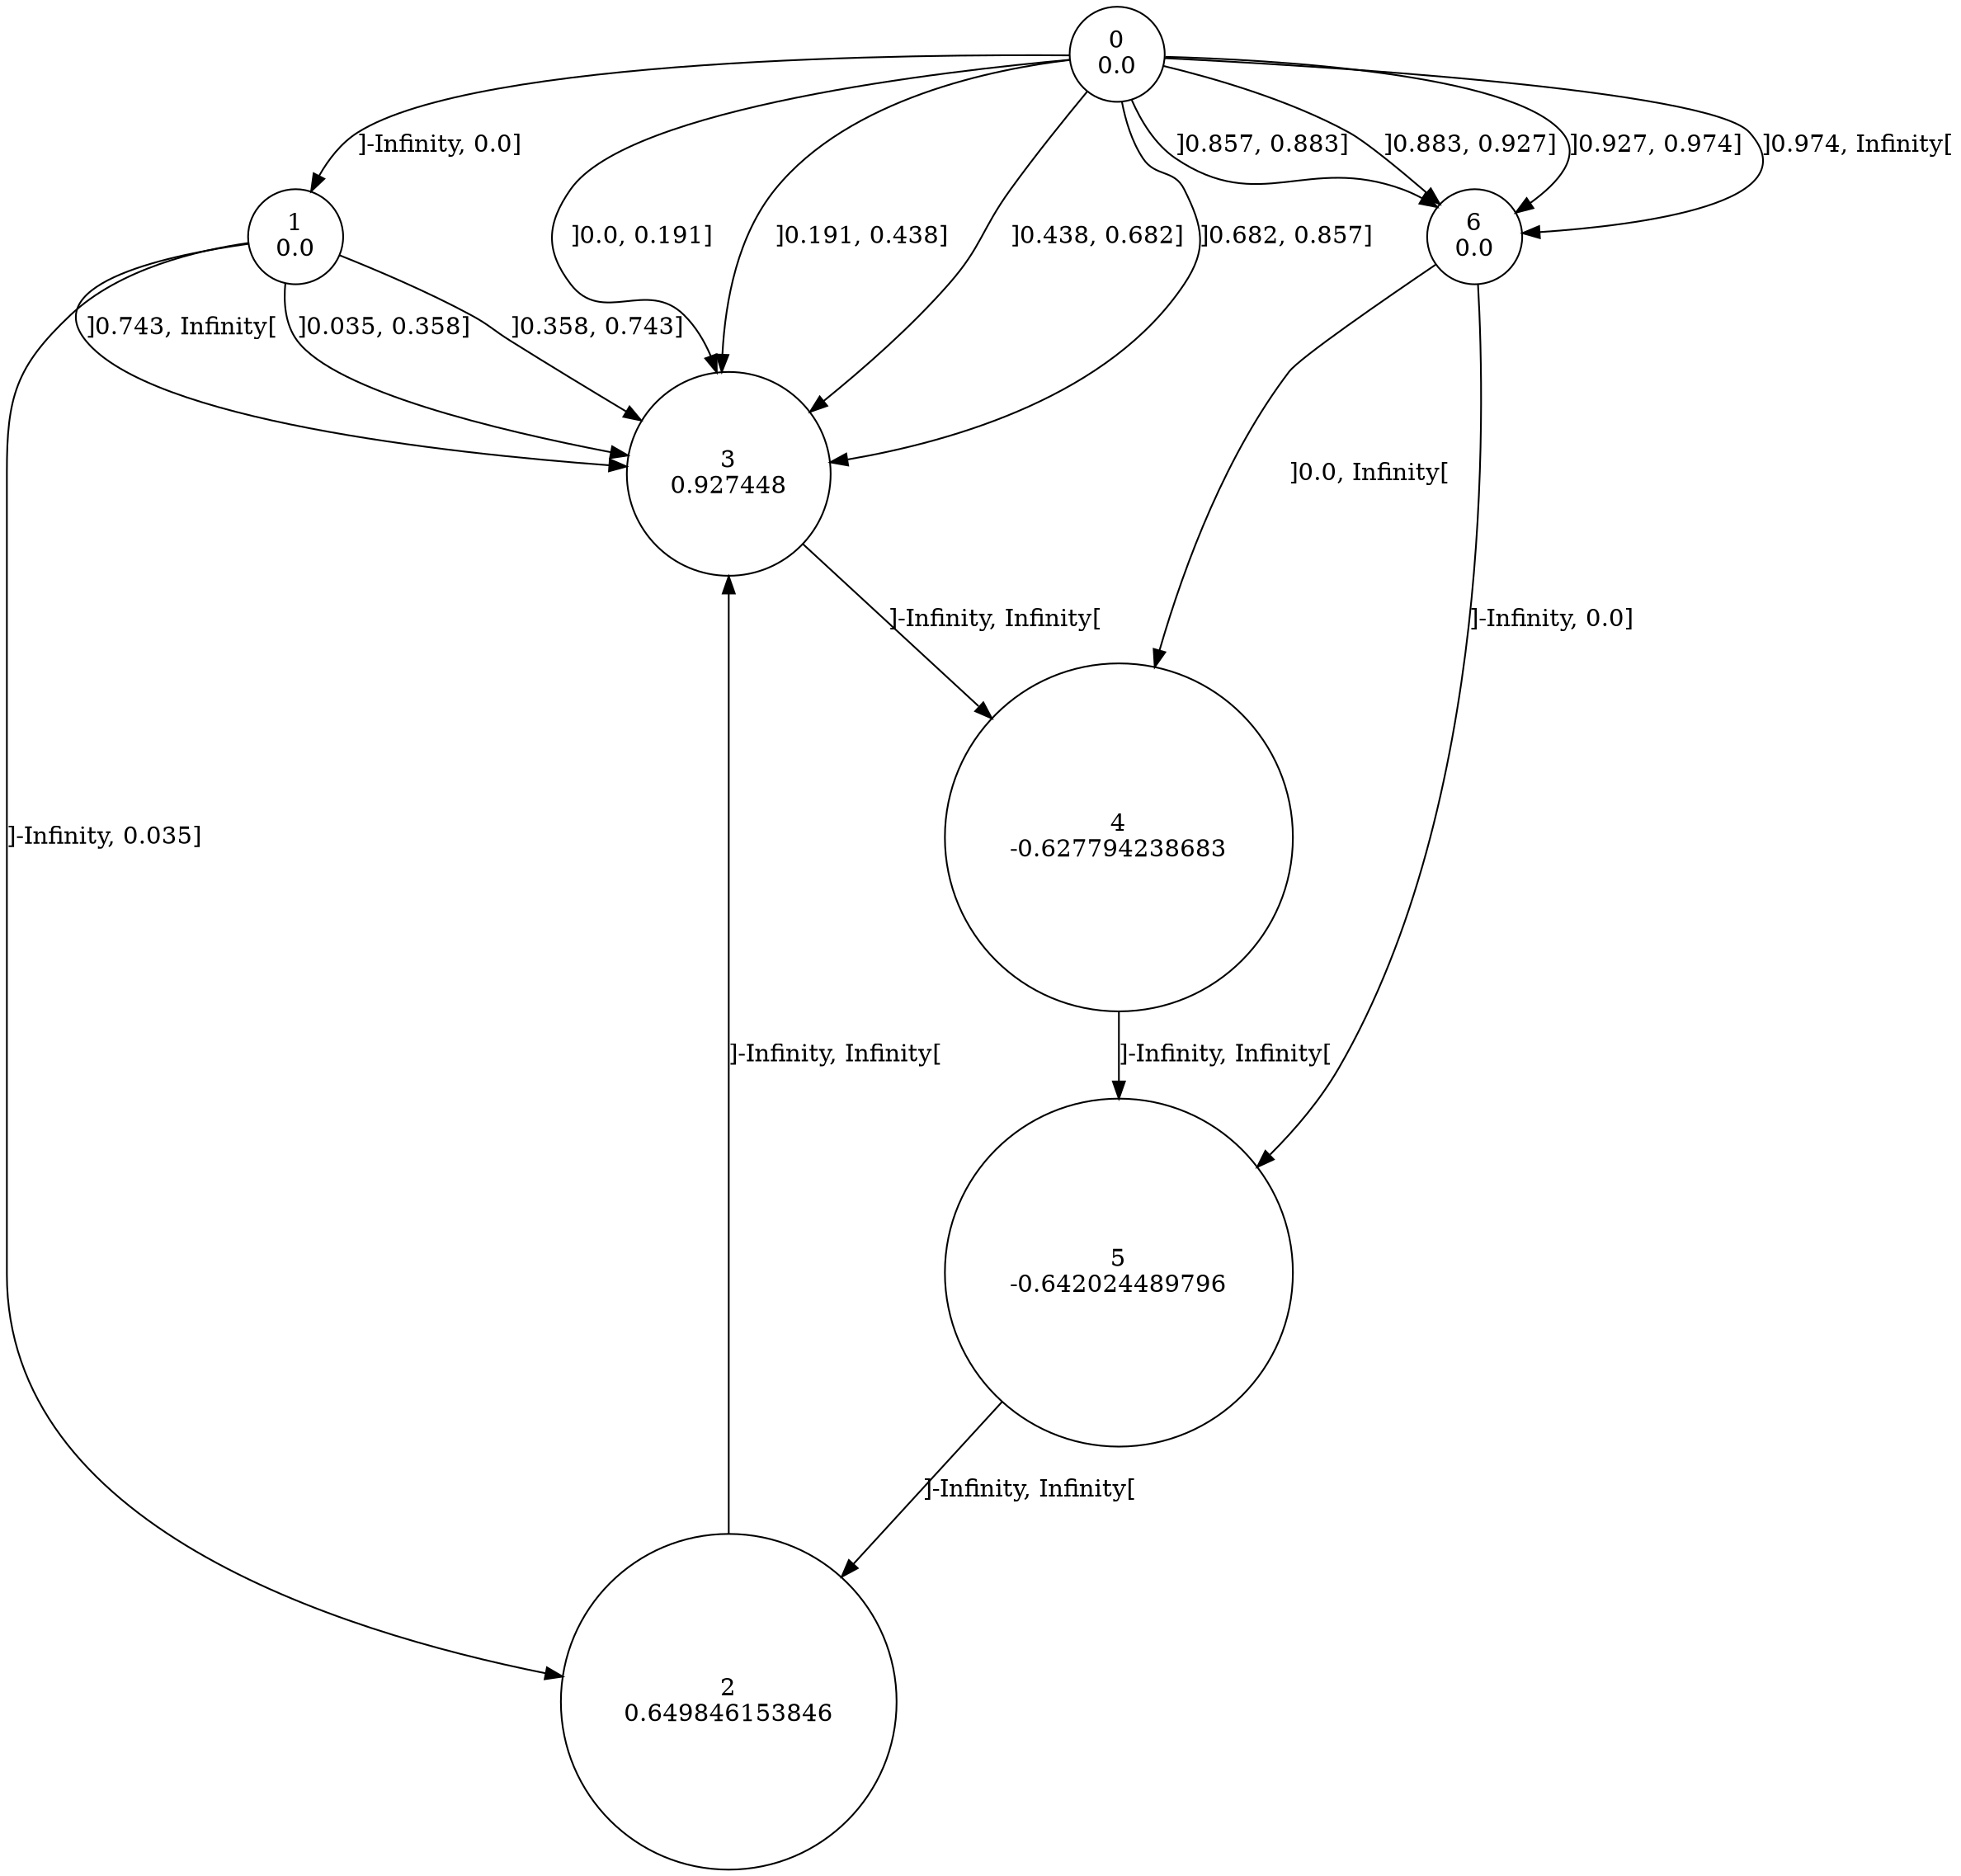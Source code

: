 digraph a {
0 [shape=circle, label="0\n0.0"];
	0 -> 1 [label="]-Infinity, 0.0]"];
	0 -> 3 [label="]0.0, 0.191]"];
	0 -> 3 [label="]0.191, 0.438]"];
	0 -> 3 [label="]0.438, 0.682]"];
	0 -> 3 [label="]0.682, 0.857]"];
	0 -> 6 [label="]0.857, 0.883]"];
	0 -> 6 [label="]0.883, 0.927]"];
	0 -> 6 [label="]0.927, 0.974]"];
	0 -> 6 [label="]0.974, Infinity["];
1 [shape=circle, label="1\n0.0"];
	1 -> 2 [label="]-Infinity, 0.035]"];
	1 -> 3 [label="]0.035, 0.358]"];
	1 -> 3 [label="]0.358, 0.743]"];
	1 -> 3 [label="]0.743, Infinity["];
2 [shape=circle, label="2\n0.649846153846"];
	2 -> 3 [label="]-Infinity, Infinity["];
3 [shape=circle, label="3\n0.927448"];
	3 -> 4 [label="]-Infinity, Infinity["];
4 [shape=circle, label="4\n-0.627794238683"];
	4 -> 5 [label="]-Infinity, Infinity["];
5 [shape=circle, label="5\n-0.642024489796"];
	5 -> 2 [label="]-Infinity, Infinity["];
6 [shape=circle, label="6\n0.0"];
	6 -> 5 [label="]-Infinity, 0.0]"];
	6 -> 4 [label="]0.0, Infinity["];
}